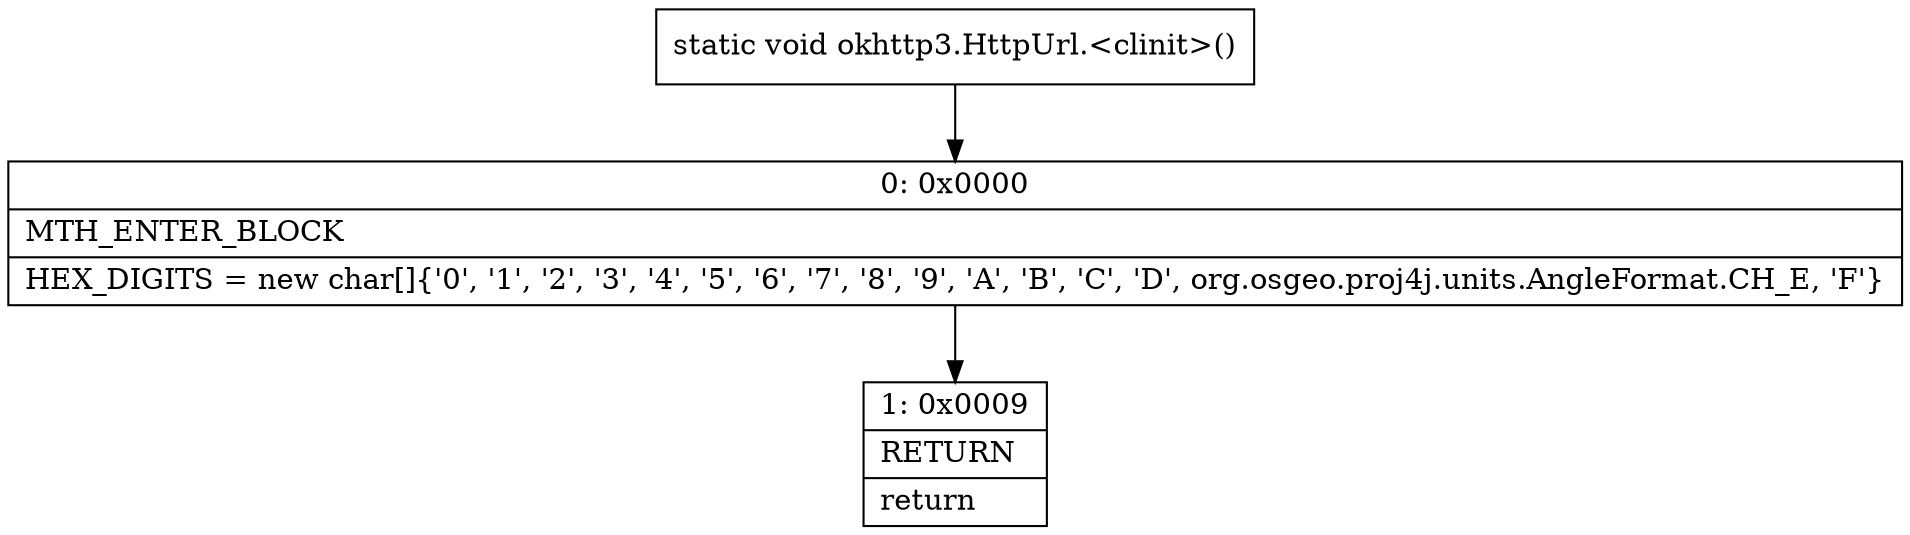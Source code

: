digraph "CFG forokhttp3.HttpUrl.\<clinit\>()V" {
Node_0 [shape=record,label="{0\:\ 0x0000|MTH_ENTER_BLOCK\l|HEX_DIGITS = new char[]\{'0', '1', '2', '3', '4', '5', '6', '7', '8', '9', 'A', 'B', 'C', 'D', org.osgeo.proj4j.units.AngleFormat.CH_E, 'F'\}\l}"];
Node_1 [shape=record,label="{1\:\ 0x0009|RETURN\l|return\l}"];
MethodNode[shape=record,label="{static void okhttp3.HttpUrl.\<clinit\>() }"];
MethodNode -> Node_0;
Node_0 -> Node_1;
}


